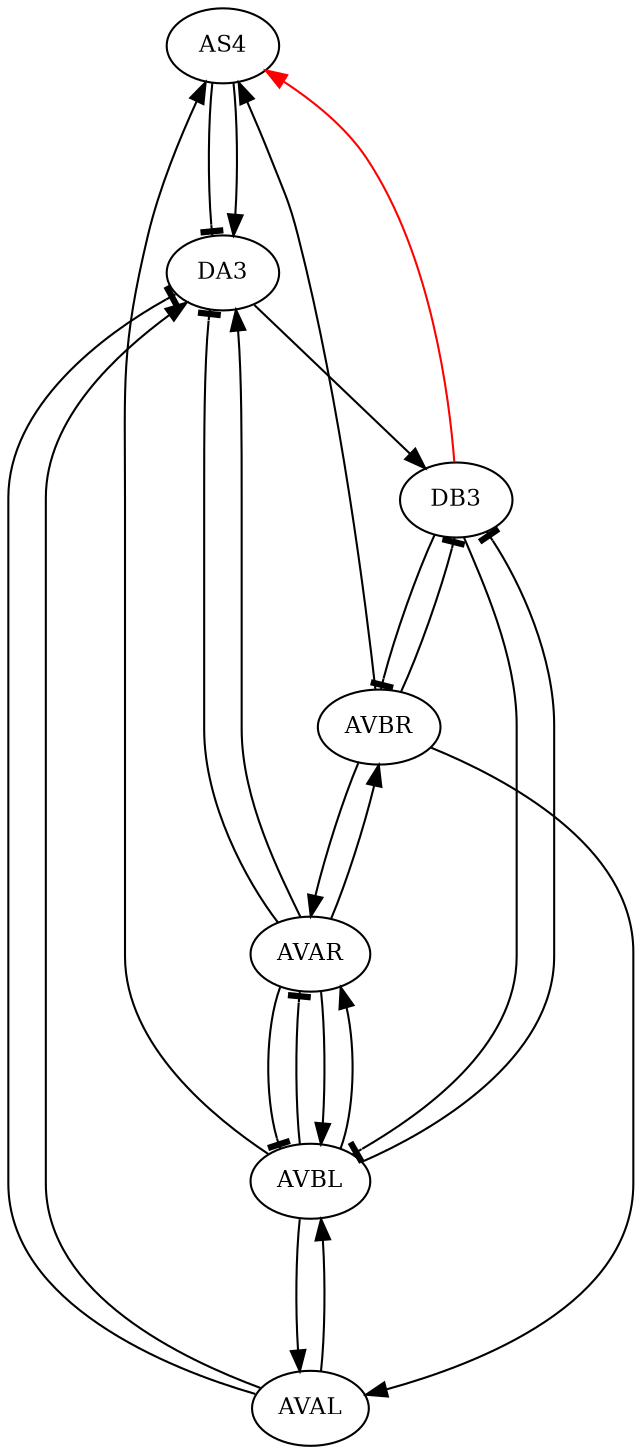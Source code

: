 digraph exp {
node [fontsize=11]; AS4; AVAL; AVAR; AVBL; AVBR; DA3; DB3; 
AVAL -> DA3 [minlen=2 arrowhead="tee"];
AVAR -> AVBL [minlen=2 arrowhead="tee"];
AVAR -> DA3 [minlen=2 arrowhead="tee"];
AVBL -> AVAR [minlen=2 arrowhead="tee"];
AVBL -> DB3 [minlen=2 arrowhead="tee"];
AVBR -> DB3 [minlen=2 arrowhead="tee"];
DB3 -> AVBL [minlen=2 arrowhead="tee"];
DB3 -> AVBR [minlen=2 arrowhead="tee"];
AS4 -> DA3 [minlen=2 arrowhead="tee"];
AVAL -> AVBL [minlen=2];
AVAL -> DA3 [minlen=2];
AVAR -> AVBL [minlen=2];
AVAR -> AVBR [minlen=2];
AVAR -> DA3 [minlen=2];
AVBL -> AVAL [minlen=2];
AVBL -> AVAR [minlen=2];
AVBL -> AS4 [minlen=2];
AVBR -> AVAL [minlen=2];
AVBR -> AVAR [minlen=2];
AVBR -> AS4 [minlen=2];
DA3 -> DB3 [minlen=2];
DB3 -> AS4 [minlen=2 color=red];
AS4 -> DA3 [minlen=2];
splines=true;sep="+25,25";overlap=false
fontsize=12;
}